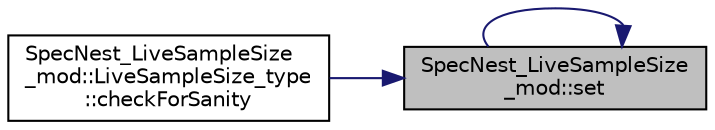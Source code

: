 digraph "SpecNest_LiveSampleSize_mod::set"
{
 // LATEX_PDF_SIZE
  edge [fontname="Helvetica",fontsize="10",labelfontname="Helvetica",labelfontsize="10"];
  node [fontname="Helvetica",fontsize="10",shape=record];
  rankdir="RL";
  Node1 [label="SpecNest_LiveSampleSize\l_mod::set",height=0.2,width=0.4,color="black", fillcolor="grey75", style="filled", fontcolor="black",tooltip=" "];
  Node1 -> Node2 [dir="back",color="midnightblue",fontsize="10",style="solid",fontname="Helvetica"];
  Node2 [label="SpecNest_LiveSampleSize\l_mod::LiveSampleSize_type\l::checkForSanity",height=0.2,width=0.4,color="black", fillcolor="white", style="filled",URL="$structSpecNest__LiveSampleSize__mod_1_1LiveSampleSize__type.html#a8af30e63eb55b1bbb3d0ff566d9b259f",tooltip=" "];
  Node1 -> Node1 [dir="back",color="midnightblue",fontsize="10",style="solid",fontname="Helvetica"];
}
